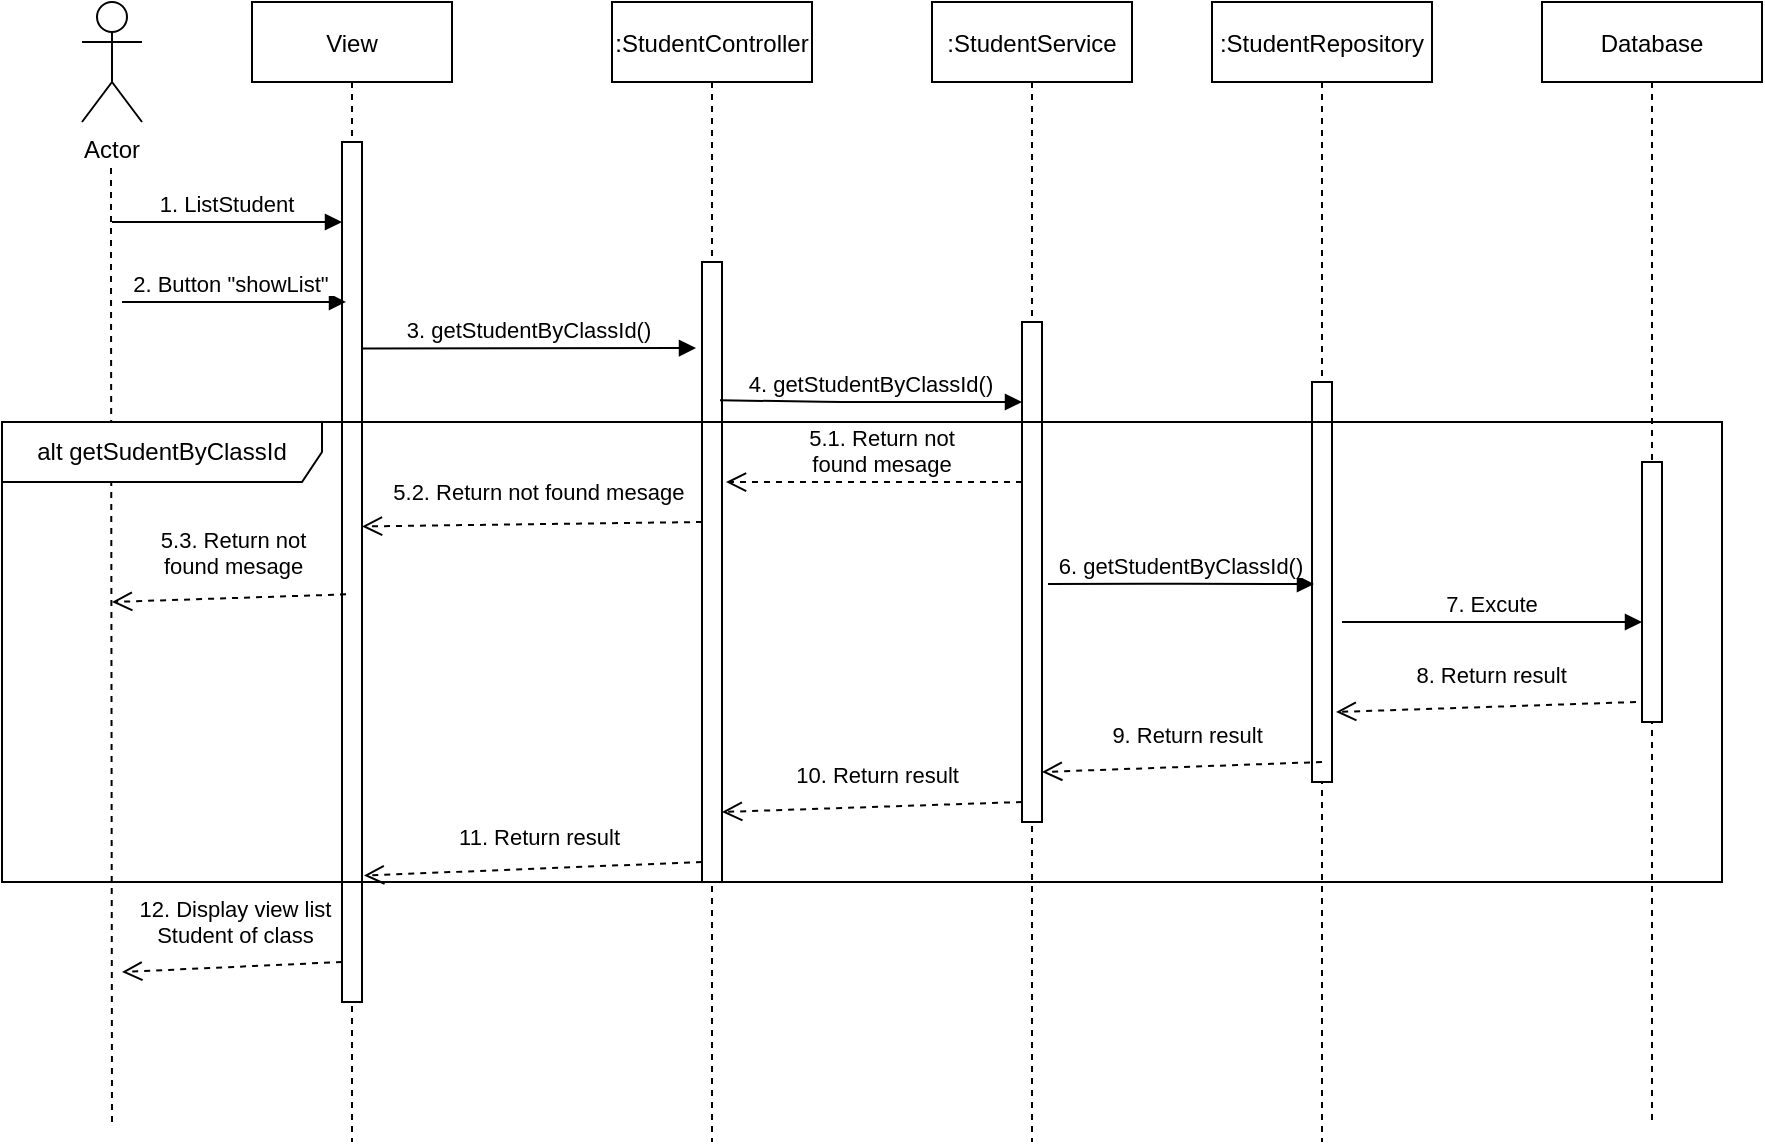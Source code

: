 <mxfile version="14.8.0" type="device" pages="2"><diagram id="kgpKYQtTHZ0yAKxKKP6v" name="Page-1"><mxGraphModel dx="1718" dy="425" grid="1" gridSize="10" guides="1" tooltips="1" connect="1" arrows="1" fold="1" page="1" pageScale="1" pageWidth="850" pageHeight="1100" math="0" shadow="0"><root><mxCell id="0"/><mxCell id="1" parent="0"/><mxCell id="3nuBFxr9cyL0pnOWT2aG-1" value="View" style="shape=umlLifeline;perimeter=lifelinePerimeter;container=1;collapsible=0;recursiveResize=0;rounded=0;shadow=0;strokeWidth=1;" parent="1" vertex="1"><mxGeometry x="95" y="80" width="100" height="570" as="geometry"/></mxCell><mxCell id="3nuBFxr9cyL0pnOWT2aG-2" value="" style="points=[];perimeter=orthogonalPerimeter;rounded=0;shadow=0;strokeWidth=1;" parent="3nuBFxr9cyL0pnOWT2aG-1" vertex="1"><mxGeometry x="45" y="70" width="10" height="430" as="geometry"/></mxCell><mxCell id="3nuBFxr9cyL0pnOWT2aG-5" value=":StudentController" style="shape=umlLifeline;perimeter=lifelinePerimeter;container=1;collapsible=0;recursiveResize=0;rounded=0;shadow=0;strokeWidth=1;" parent="1" vertex="1"><mxGeometry x="275" y="80" width="100" height="570" as="geometry"/></mxCell><mxCell id="3nuBFxr9cyL0pnOWT2aG-6" value="" style="points=[];perimeter=orthogonalPerimeter;rounded=0;shadow=0;strokeWidth=1;" parent="3nuBFxr9cyL0pnOWT2aG-5" vertex="1"><mxGeometry x="45" y="130" width="10" height="310" as="geometry"/></mxCell><mxCell id="3nuBFxr9cyL0pnOWT2aG-8" value="3. getStudentByClassId()" style="verticalAlign=bottom;endArrow=block;shadow=0;strokeWidth=1;exitX=1;exitY=0.24;exitDx=0;exitDy=0;exitPerimeter=0;" parent="1" source="3nuBFxr9cyL0pnOWT2aG-2" edge="1"><mxGeometry relative="1" as="geometry"><mxPoint x="250" y="160" as="sourcePoint"/><mxPoint x="317" y="253" as="targetPoint"/><Array as="points"/></mxGeometry></mxCell><mxCell id="kH9MWVTKpHCRmM_Nk8R4-1" value=":StudentService" style="shape=umlLifeline;perimeter=lifelinePerimeter;container=1;collapsible=0;recursiveResize=0;rounded=0;shadow=0;strokeWidth=1;" vertex="1" parent="1"><mxGeometry x="435" y="80" width="100" height="570" as="geometry"/></mxCell><mxCell id="kH9MWVTKpHCRmM_Nk8R4-2" value="" style="points=[];perimeter=orthogonalPerimeter;rounded=0;shadow=0;strokeWidth=1;" vertex="1" parent="kH9MWVTKpHCRmM_Nk8R4-1"><mxGeometry x="45" y="160" width="10" height="250" as="geometry"/></mxCell><mxCell id="kH9MWVTKpHCRmM_Nk8R4-3" value=":StudentRepository" style="shape=umlLifeline;perimeter=lifelinePerimeter;container=1;collapsible=0;recursiveResize=0;rounded=0;shadow=0;strokeWidth=1;" vertex="1" parent="1"><mxGeometry x="575" y="80" width="110" height="570" as="geometry"/></mxCell><mxCell id="kH9MWVTKpHCRmM_Nk8R4-4" value="" style="points=[];perimeter=orthogonalPerimeter;rounded=0;shadow=0;strokeWidth=1;" vertex="1" parent="kH9MWVTKpHCRmM_Nk8R4-3"><mxGeometry x="50" y="190" width="10" height="200" as="geometry"/></mxCell><mxCell id="kH9MWVTKpHCRmM_Nk8R4-5" value="Database" style="shape=umlLifeline;perimeter=lifelinePerimeter;container=1;collapsible=0;recursiveResize=0;rounded=0;shadow=0;strokeWidth=1;" vertex="1" parent="1"><mxGeometry x="740" y="80" width="110" height="560" as="geometry"/></mxCell><mxCell id="kH9MWVTKpHCRmM_Nk8R4-6" value="" style="points=[];perimeter=orthogonalPerimeter;rounded=0;shadow=0;strokeWidth=1;" vertex="1" parent="kH9MWVTKpHCRmM_Nk8R4-5"><mxGeometry x="50" y="230" width="10" height="130" as="geometry"/></mxCell><mxCell id="kH9MWVTKpHCRmM_Nk8R4-8" value="Actor" style="shape=umlActor;verticalLabelPosition=bottom;verticalAlign=top;outlineConnect=0;" vertex="1" parent="1"><mxGeometry x="10" y="80" width="30" height="60" as="geometry"/></mxCell><mxCell id="kH9MWVTKpHCRmM_Nk8R4-15" value="" style="endArrow=none;dashed=1;html=1;strokeWidth=1;" edge="1" parent="1"><mxGeometry width="50" height="50" relative="1" as="geometry"><mxPoint x="25" y="640" as="sourcePoint"/><mxPoint x="24.5" y="160" as="targetPoint"/><Array as="points"><mxPoint x="24.5" y="210"/></Array></mxGeometry></mxCell><mxCell id="kH9MWVTKpHCRmM_Nk8R4-16" value="1. ListStudent" style="verticalAlign=bottom;endArrow=block;shadow=0;strokeWidth=1;" edge="1" parent="1"><mxGeometry relative="1" as="geometry"><mxPoint x="25" y="190.0" as="sourcePoint"/><mxPoint x="140" y="190" as="targetPoint"/></mxGeometry></mxCell><mxCell id="kH9MWVTKpHCRmM_Nk8R4-17" value="2. Button &quot;showList&quot; " style="verticalAlign=bottom;endArrow=block;shadow=0;strokeWidth=1;entryX=0.2;entryY=0.186;entryDx=0;entryDy=0;entryPerimeter=0;" edge="1" parent="1" target="3nuBFxr9cyL0pnOWT2aG-2"><mxGeometry relative="1" as="geometry"><mxPoint x="30" y="230" as="sourcePoint"/><mxPoint x="145" y="229.5" as="targetPoint"/></mxGeometry></mxCell><mxCell id="kH9MWVTKpHCRmM_Nk8R4-18" value="4. getStudentByClassId()" style="verticalAlign=bottom;endArrow=block;shadow=0;strokeWidth=1;exitX=0.9;exitY=0.223;exitDx=0;exitDy=0;exitPerimeter=0;" edge="1" parent="1" source="3nuBFxr9cyL0pnOWT2aG-6" target="kH9MWVTKpHCRmM_Nk8R4-2"><mxGeometry relative="1" as="geometry"><mxPoint x="340" y="280" as="sourcePoint"/><mxPoint x="480" y="281" as="targetPoint"/><Array as="points"><mxPoint x="390" y="280"/></Array></mxGeometry></mxCell><mxCell id="kH9MWVTKpHCRmM_Nk8R4-19" value="5.1. Return not &#10;found mesage" style="verticalAlign=bottom;endArrow=open;dashed=1;endSize=8;shadow=0;strokeWidth=1;entryX=1.2;entryY=0.355;entryDx=0;entryDy=0;entryPerimeter=0;" edge="1" parent="1" source="kH9MWVTKpHCRmM_Nk8R4-2" target="3nuBFxr9cyL0pnOWT2aG-6"><mxGeometry x="-0.054" relative="1" as="geometry"><mxPoint x="310" y="330" as="targetPoint"/><mxPoint x="460" y="320" as="sourcePoint"/><Array as="points"><mxPoint x="380" y="320"/></Array><mxPoint as="offset"/></mxGeometry></mxCell><mxCell id="kH9MWVTKpHCRmM_Nk8R4-20" value="5.2. Return not found mesage" style="verticalAlign=bottom;endArrow=open;dashed=1;endSize=8;shadow=0;strokeWidth=1;entryX=1;entryY=0.447;entryDx=0;entryDy=0;entryPerimeter=0;exitX=-0.1;exitY=0.692;exitDx=0;exitDy=0;exitPerimeter=0;" edge="1" parent="1" target="3nuBFxr9cyL0pnOWT2aG-2"><mxGeometry x="-0.041" y="-7" relative="1" as="geometry"><mxPoint x="170" y="342.14" as="targetPoint"/><mxPoint x="320" y="340.0" as="sourcePoint"/><Array as="points"/><mxPoint as="offset"/></mxGeometry></mxCell><mxCell id="kH9MWVTKpHCRmM_Nk8R4-21" value="5.3. Return not &#10;found mesage" style="verticalAlign=bottom;endArrow=open;dashed=1;endSize=8;shadow=0;strokeWidth=1;exitX=0.2;exitY=0.526;exitDx=0;exitDy=0;exitPerimeter=0;" edge="1" parent="1" source="3nuBFxr9cyL0pnOWT2aG-2"><mxGeometry x="-0.041" y="-7" relative="1" as="geometry"><mxPoint x="25" y="380" as="targetPoint"/><mxPoint x="195" y="370" as="sourcePoint"/><Array as="points"/><mxPoint as="offset"/></mxGeometry></mxCell><mxCell id="kH9MWVTKpHCRmM_Nk8R4-22" value="6. getStudentByClassId()" style="verticalAlign=bottom;endArrow=block;shadow=0;strokeWidth=1;exitX=1.3;exitY=0.524;exitDx=0;exitDy=0;exitPerimeter=0;entryX=0.1;entryY=0.505;entryDx=0;entryDy=0;entryPerimeter=0;" edge="1" parent="1" source="kH9MWVTKpHCRmM_Nk8R4-2" target="kH9MWVTKpHCRmM_Nk8R4-4"><mxGeometry relative="1" as="geometry"><mxPoint x="490" y="370" as="sourcePoint"/><mxPoint x="620" y="371" as="targetPoint"/><Array as="points"><mxPoint x="551" y="370.87"/></Array></mxGeometry></mxCell><mxCell id="kH9MWVTKpHCRmM_Nk8R4-23" value="7. Excute" style="verticalAlign=bottom;endArrow=block;shadow=0;strokeWidth=1;" edge="1" parent="1"><mxGeometry relative="1" as="geometry"><mxPoint x="640" y="390" as="sourcePoint"/><mxPoint x="790" y="390" as="targetPoint"/><Array as="points"><mxPoint x="698" y="390"/></Array></mxGeometry></mxCell><mxCell id="kH9MWVTKpHCRmM_Nk8R4-24" value="8. Return result" style="verticalAlign=bottom;endArrow=open;dashed=1;endSize=8;shadow=0;strokeWidth=1;exitX=0.2;exitY=0.526;exitDx=0;exitDy=0;exitPerimeter=0;entryX=1.2;entryY=0.825;entryDx=0;entryDy=0;entryPerimeter=0;" edge="1" parent="1" target="kH9MWVTKpHCRmM_Nk8R4-4"><mxGeometry x="-0.041" y="-7" relative="1" as="geometry"><mxPoint x="640" y="434" as="targetPoint"/><mxPoint x="787" y="430.0" as="sourcePoint"/><Array as="points"/><mxPoint as="offset"/></mxGeometry></mxCell><mxCell id="kH9MWVTKpHCRmM_Nk8R4-25" value="9. Return result" style="verticalAlign=bottom;endArrow=open;dashed=1;endSize=8;shadow=0;strokeWidth=1;entryX=1.2;entryY=0.825;entryDx=0;entryDy=0;entryPerimeter=0;exitX=0.5;exitY=0.95;exitDx=0;exitDy=0;exitPerimeter=0;" edge="1" parent="1" source="kH9MWVTKpHCRmM_Nk8R4-4"><mxGeometry x="-0.041" y="-7" relative="1" as="geometry"><mxPoint x="490" y="465" as="targetPoint"/><mxPoint x="620" y="460" as="sourcePoint"/><Array as="points"/><mxPoint as="offset"/></mxGeometry></mxCell><mxCell id="kH9MWVTKpHCRmM_Nk8R4-26" value="10. Return result" style="verticalAlign=bottom;endArrow=open;dashed=1;endSize=8;shadow=0;strokeWidth=1;exitX=0.2;exitY=0.526;exitDx=0;exitDy=0;exitPerimeter=0;entryX=1.2;entryY=0.825;entryDx=0;entryDy=0;entryPerimeter=0;" edge="1" parent="1"><mxGeometry x="-0.041" y="-7" relative="1" as="geometry"><mxPoint x="330" y="485" as="targetPoint"/><mxPoint x="480" y="480" as="sourcePoint"/><Array as="points"/><mxPoint as="offset"/></mxGeometry></mxCell><mxCell id="kH9MWVTKpHCRmM_Nk8R4-27" value="11. Return result" style="verticalAlign=bottom;endArrow=open;dashed=1;endSize=8;shadow=0;strokeWidth=1;exitX=0.2;exitY=0.526;exitDx=0;exitDy=0;exitPerimeter=0;entryX=1.1;entryY=0.853;entryDx=0;entryDy=0;entryPerimeter=0;" edge="1" parent="1" target="3nuBFxr9cyL0pnOWT2aG-2"><mxGeometry x="-0.041" y="-7" relative="1" as="geometry"><mxPoint x="170" y="515" as="targetPoint"/><mxPoint x="320" y="510" as="sourcePoint"/><Array as="points"/><mxPoint as="offset"/></mxGeometry></mxCell><mxCell id="kH9MWVTKpHCRmM_Nk8R4-28" value="12. Display view list&#10;Student of class" style="verticalAlign=bottom;endArrow=open;dashed=1;endSize=8;shadow=0;strokeWidth=1;entryX=1.2;entryY=0.825;entryDx=0;entryDy=0;entryPerimeter=0;" edge="1" parent="1"><mxGeometry x="-0.041" y="-7" relative="1" as="geometry"><mxPoint x="30" y="565" as="targetPoint"/><mxPoint x="140" y="560" as="sourcePoint"/><Array as="points"/><mxPoint as="offset"/></mxGeometry></mxCell><mxCell id="kH9MWVTKpHCRmM_Nk8R4-29" value="alt getSudentByClassId" style="shape=umlFrame;whiteSpace=wrap;html=1;width=160;height=30;" vertex="1" parent="1"><mxGeometry x="-30" y="290" width="860" height="230" as="geometry"/></mxCell></root></mxGraphModel></diagram><diagram id="x6t1nhL3nelDNM-QNICu" name="Page-2"><mxGraphModel dx="1695" dy="425" grid="1" gridSize="10" guides="1" tooltips="1" connect="1" arrows="1" fold="1" page="1" pageScale="1" pageWidth="827" pageHeight="1169" math="0" shadow="0"><root><mxCell id="9BZ22xrp9csyxsutM5ri-0"/><mxCell id="9BZ22xrp9csyxsutM5ri-1" parent="9BZ22xrp9csyxsutM5ri-0"/><mxCell id="9BZ22xrp9csyxsutM5ri-2" value="View" style="shape=umlLifeline;perimeter=lifelinePerimeter;container=1;collapsible=0;recursiveResize=0;rounded=0;shadow=0;strokeWidth=1;" vertex="1" parent="9BZ22xrp9csyxsutM5ri-1"><mxGeometry x="95" y="80" width="100" height="570" as="geometry"/></mxCell><mxCell id="9BZ22xrp9csyxsutM5ri-3" value="" style="points=[];perimeter=orthogonalPerimeter;rounded=0;shadow=0;strokeWidth=1;" vertex="1" parent="9BZ22xrp9csyxsutM5ri-2"><mxGeometry x="45" y="70" width="10" height="430" as="geometry"/></mxCell><mxCell id="9BZ22xrp9csyxsutM5ri-4" value=":StudentController" style="shape=umlLifeline;perimeter=lifelinePerimeter;container=1;collapsible=0;recursiveResize=0;rounded=0;shadow=0;strokeWidth=1;" vertex="1" parent="9BZ22xrp9csyxsutM5ri-1"><mxGeometry x="275" y="80" width="100" height="570" as="geometry"/></mxCell><mxCell id="9BZ22xrp9csyxsutM5ri-5" value="" style="points=[];perimeter=orthogonalPerimeter;rounded=0;shadow=0;strokeWidth=1;" vertex="1" parent="9BZ22xrp9csyxsutM5ri-4"><mxGeometry x="45" y="130" width="10" height="310" as="geometry"/></mxCell><mxCell id="9BZ22xrp9csyxsutM5ri-6" value="3. getStudentByClassId()" style="verticalAlign=bottom;endArrow=block;shadow=0;strokeWidth=1;exitX=1;exitY=0.24;exitDx=0;exitDy=0;exitPerimeter=0;" edge="1" parent="9BZ22xrp9csyxsutM5ri-1" source="9BZ22xrp9csyxsutM5ri-3"><mxGeometry relative="1" as="geometry"><mxPoint x="250" y="160" as="sourcePoint"/><mxPoint x="317" y="253" as="targetPoint"/><Array as="points"/></mxGeometry></mxCell><mxCell id="9BZ22xrp9csyxsutM5ri-7" value=":StudentService" style="shape=umlLifeline;perimeter=lifelinePerimeter;container=1;collapsible=0;recursiveResize=0;rounded=0;shadow=0;strokeWidth=1;" vertex="1" parent="9BZ22xrp9csyxsutM5ri-1"><mxGeometry x="435" y="80" width="100" height="570" as="geometry"/></mxCell><mxCell id="9BZ22xrp9csyxsutM5ri-8" value="" style="points=[];perimeter=orthogonalPerimeter;rounded=0;shadow=0;strokeWidth=1;" vertex="1" parent="9BZ22xrp9csyxsutM5ri-7"><mxGeometry x="45" y="160" width="10" height="250" as="geometry"/></mxCell><mxCell id="9BZ22xrp9csyxsutM5ri-9" value=":StudentRepository" style="shape=umlLifeline;perimeter=lifelinePerimeter;container=1;collapsible=0;recursiveResize=0;rounded=0;shadow=0;strokeWidth=1;" vertex="1" parent="9BZ22xrp9csyxsutM5ri-1"><mxGeometry x="575" y="80" width="110" height="570" as="geometry"/></mxCell><mxCell id="9BZ22xrp9csyxsutM5ri-10" value="" style="points=[];perimeter=orthogonalPerimeter;rounded=0;shadow=0;strokeWidth=1;" vertex="1" parent="9BZ22xrp9csyxsutM5ri-9"><mxGeometry x="50" y="190" width="10" height="200" as="geometry"/></mxCell><mxCell id="9BZ22xrp9csyxsutM5ri-11" value="Database" style="shape=umlLifeline;perimeter=lifelinePerimeter;container=1;collapsible=0;recursiveResize=0;rounded=0;shadow=0;strokeWidth=1;" vertex="1" parent="9BZ22xrp9csyxsutM5ri-1"><mxGeometry x="740" y="80" width="110" height="560" as="geometry"/></mxCell><mxCell id="9BZ22xrp9csyxsutM5ri-12" value="" style="points=[];perimeter=orthogonalPerimeter;rounded=0;shadow=0;strokeWidth=1;" vertex="1" parent="9BZ22xrp9csyxsutM5ri-11"><mxGeometry x="50" y="230" width="10" height="130" as="geometry"/></mxCell><mxCell id="9BZ22xrp9csyxsutM5ri-13" value="Actor" style="shape=umlActor;verticalLabelPosition=bottom;verticalAlign=top;outlineConnect=0;" vertex="1" parent="9BZ22xrp9csyxsutM5ri-1"><mxGeometry x="10" y="80" width="30" height="60" as="geometry"/></mxCell><mxCell id="9BZ22xrp9csyxsutM5ri-14" value="" style="endArrow=none;dashed=1;html=1;strokeWidth=1;" edge="1" parent="9BZ22xrp9csyxsutM5ri-1"><mxGeometry width="50" height="50" relative="1" as="geometry"><mxPoint x="25" y="640" as="sourcePoint"/><mxPoint x="24.5" y="160" as="targetPoint"/><Array as="points"><mxPoint x="24.5" y="210"/></Array></mxGeometry></mxCell><mxCell id="9BZ22xrp9csyxsutM5ri-15" value="1. ListStudent" style="verticalAlign=bottom;endArrow=block;shadow=0;strokeWidth=1;" edge="1" parent="9BZ22xrp9csyxsutM5ri-1"><mxGeometry relative="1" as="geometry"><mxPoint x="25" y="190.0" as="sourcePoint"/><mxPoint x="140" y="190" as="targetPoint"/></mxGeometry></mxCell><mxCell id="9BZ22xrp9csyxsutM5ri-16" value="2. Button &quot;showList&quot; " style="verticalAlign=bottom;endArrow=block;shadow=0;strokeWidth=1;entryX=0.2;entryY=0.186;entryDx=0;entryDy=0;entryPerimeter=0;" edge="1" parent="9BZ22xrp9csyxsutM5ri-1" target="9BZ22xrp9csyxsutM5ri-3"><mxGeometry relative="1" as="geometry"><mxPoint x="30" y="230" as="sourcePoint"/><mxPoint x="145" y="229.5" as="targetPoint"/></mxGeometry></mxCell><mxCell id="9BZ22xrp9csyxsutM5ri-17" value="4. getStudentByClassId()" style="verticalAlign=bottom;endArrow=block;shadow=0;strokeWidth=1;exitX=0.9;exitY=0.223;exitDx=0;exitDy=0;exitPerimeter=0;" edge="1" parent="9BZ22xrp9csyxsutM5ri-1" source="9BZ22xrp9csyxsutM5ri-5" target="9BZ22xrp9csyxsutM5ri-8"><mxGeometry relative="1" as="geometry"><mxPoint x="340" y="280" as="sourcePoint"/><mxPoint x="480" y="281" as="targetPoint"/><Array as="points"><mxPoint x="390" y="280"/></Array></mxGeometry></mxCell><mxCell id="9BZ22xrp9csyxsutM5ri-18" value="5.1. Return not &#10;found mesage" style="verticalAlign=bottom;endArrow=open;dashed=1;endSize=8;shadow=0;strokeWidth=1;entryX=1.2;entryY=0.355;entryDx=0;entryDy=0;entryPerimeter=0;" edge="1" parent="9BZ22xrp9csyxsutM5ri-1" source="9BZ22xrp9csyxsutM5ri-8" target="9BZ22xrp9csyxsutM5ri-5"><mxGeometry x="-0.054" relative="1" as="geometry"><mxPoint x="310" y="330" as="targetPoint"/><mxPoint x="460" y="320" as="sourcePoint"/><Array as="points"><mxPoint x="380" y="320"/></Array><mxPoint as="offset"/></mxGeometry></mxCell><mxCell id="9BZ22xrp9csyxsutM5ri-19" value="5.2. Return not found mesage" style="verticalAlign=bottom;endArrow=open;dashed=1;endSize=8;shadow=0;strokeWidth=1;entryX=1;entryY=0.447;entryDx=0;entryDy=0;entryPerimeter=0;exitX=-0.1;exitY=0.692;exitDx=0;exitDy=0;exitPerimeter=0;" edge="1" parent="9BZ22xrp9csyxsutM5ri-1" target="9BZ22xrp9csyxsutM5ri-3"><mxGeometry x="-0.041" y="-7" relative="1" as="geometry"><mxPoint x="170" y="342.14" as="targetPoint"/><mxPoint x="320" y="340" as="sourcePoint"/><Array as="points"/><mxPoint as="offset"/></mxGeometry></mxCell><mxCell id="9BZ22xrp9csyxsutM5ri-20" value="5.3. Return not &#10;found mesage" style="verticalAlign=bottom;endArrow=open;dashed=1;endSize=8;shadow=0;strokeWidth=1;exitX=0.2;exitY=0.526;exitDx=0;exitDy=0;exitPerimeter=0;" edge="1" parent="9BZ22xrp9csyxsutM5ri-1" source="9BZ22xrp9csyxsutM5ri-3"><mxGeometry x="-0.041" y="-7" relative="1" as="geometry"><mxPoint x="25" y="380" as="targetPoint"/><mxPoint x="195" y="370" as="sourcePoint"/><Array as="points"/><mxPoint as="offset"/></mxGeometry></mxCell><mxCell id="9BZ22xrp9csyxsutM5ri-21" value="6. getStudentByClassId()" style="verticalAlign=bottom;endArrow=block;shadow=0;strokeWidth=1;exitX=1.3;exitY=0.524;exitDx=0;exitDy=0;exitPerimeter=0;entryX=0.1;entryY=0.505;entryDx=0;entryDy=0;entryPerimeter=0;" edge="1" parent="9BZ22xrp9csyxsutM5ri-1" source="9BZ22xrp9csyxsutM5ri-8" target="9BZ22xrp9csyxsutM5ri-10"><mxGeometry relative="1" as="geometry"><mxPoint x="490" y="370" as="sourcePoint"/><mxPoint x="620" y="371" as="targetPoint"/><Array as="points"><mxPoint x="551" y="370.87"/></Array></mxGeometry></mxCell><mxCell id="9BZ22xrp9csyxsutM5ri-22" value="7. Excute" style="verticalAlign=bottom;endArrow=block;shadow=0;strokeWidth=1;" edge="1" parent="9BZ22xrp9csyxsutM5ri-1"><mxGeometry relative="1" as="geometry"><mxPoint x="640" y="390" as="sourcePoint"/><mxPoint x="790" y="390" as="targetPoint"/><Array as="points"><mxPoint x="698" y="390"/></Array></mxGeometry></mxCell><mxCell id="9BZ22xrp9csyxsutM5ri-23" value="8. Return result" style="verticalAlign=bottom;endArrow=open;dashed=1;endSize=8;shadow=0;strokeWidth=1;exitX=0.2;exitY=0.526;exitDx=0;exitDy=0;exitPerimeter=0;entryX=1.2;entryY=0.825;entryDx=0;entryDy=0;entryPerimeter=0;" edge="1" parent="9BZ22xrp9csyxsutM5ri-1" target="9BZ22xrp9csyxsutM5ri-10"><mxGeometry x="-0.041" y="-7" relative="1" as="geometry"><mxPoint x="640" y="434" as="targetPoint"/><mxPoint x="787" y="430" as="sourcePoint"/><Array as="points"/><mxPoint as="offset"/></mxGeometry></mxCell><mxCell id="9BZ22xrp9csyxsutM5ri-24" value="9. Return result" style="verticalAlign=bottom;endArrow=open;dashed=1;endSize=8;shadow=0;strokeWidth=1;entryX=1.2;entryY=0.825;entryDx=0;entryDy=0;entryPerimeter=0;exitX=0.5;exitY=0.95;exitDx=0;exitDy=0;exitPerimeter=0;" edge="1" parent="9BZ22xrp9csyxsutM5ri-1" source="9BZ22xrp9csyxsutM5ri-10"><mxGeometry x="-0.041" y="-7" relative="1" as="geometry"><mxPoint x="490" y="465" as="targetPoint"/><mxPoint x="620" y="460" as="sourcePoint"/><Array as="points"/><mxPoint as="offset"/></mxGeometry></mxCell><mxCell id="9BZ22xrp9csyxsutM5ri-25" value="10. Return result" style="verticalAlign=bottom;endArrow=open;dashed=1;endSize=8;shadow=0;strokeWidth=1;exitX=0.2;exitY=0.526;exitDx=0;exitDy=0;exitPerimeter=0;entryX=1.2;entryY=0.825;entryDx=0;entryDy=0;entryPerimeter=0;" edge="1" parent="9BZ22xrp9csyxsutM5ri-1"><mxGeometry x="-0.041" y="-7" relative="1" as="geometry"><mxPoint x="330" y="485" as="targetPoint"/><mxPoint x="480" y="480" as="sourcePoint"/><Array as="points"/><mxPoint as="offset"/></mxGeometry></mxCell><mxCell id="9BZ22xrp9csyxsutM5ri-26" value="11. Return result" style="verticalAlign=bottom;endArrow=open;dashed=1;endSize=8;shadow=0;strokeWidth=1;exitX=0.2;exitY=0.526;exitDx=0;exitDy=0;exitPerimeter=0;entryX=1.1;entryY=0.853;entryDx=0;entryDy=0;entryPerimeter=0;" edge="1" parent="9BZ22xrp9csyxsutM5ri-1" target="9BZ22xrp9csyxsutM5ri-3"><mxGeometry x="-0.041" y="-7" relative="1" as="geometry"><mxPoint x="170" y="515" as="targetPoint"/><mxPoint x="320" y="510" as="sourcePoint"/><Array as="points"/><mxPoint as="offset"/></mxGeometry></mxCell><mxCell id="9BZ22xrp9csyxsutM5ri-27" value="12. Display view list&#10;Student of class" style="verticalAlign=bottom;endArrow=open;dashed=1;endSize=8;shadow=0;strokeWidth=1;entryX=1.2;entryY=0.825;entryDx=0;entryDy=0;entryPerimeter=0;" edge="1" parent="9BZ22xrp9csyxsutM5ri-1"><mxGeometry x="-0.041" y="-7" relative="1" as="geometry"><mxPoint x="30" y="565" as="targetPoint"/><mxPoint x="140" y="560" as="sourcePoint"/><Array as="points"/><mxPoint as="offset"/></mxGeometry></mxCell><mxCell id="9BZ22xrp9csyxsutM5ri-28" value="alt getSudentByClassId" style="shape=umlFrame;whiteSpace=wrap;html=1;width=160;height=30;" vertex="1" parent="9BZ22xrp9csyxsutM5ri-1"><mxGeometry x="-30" y="290" width="860" height="230" as="geometry"/></mxCell></root></mxGraphModel></diagram></mxfile>